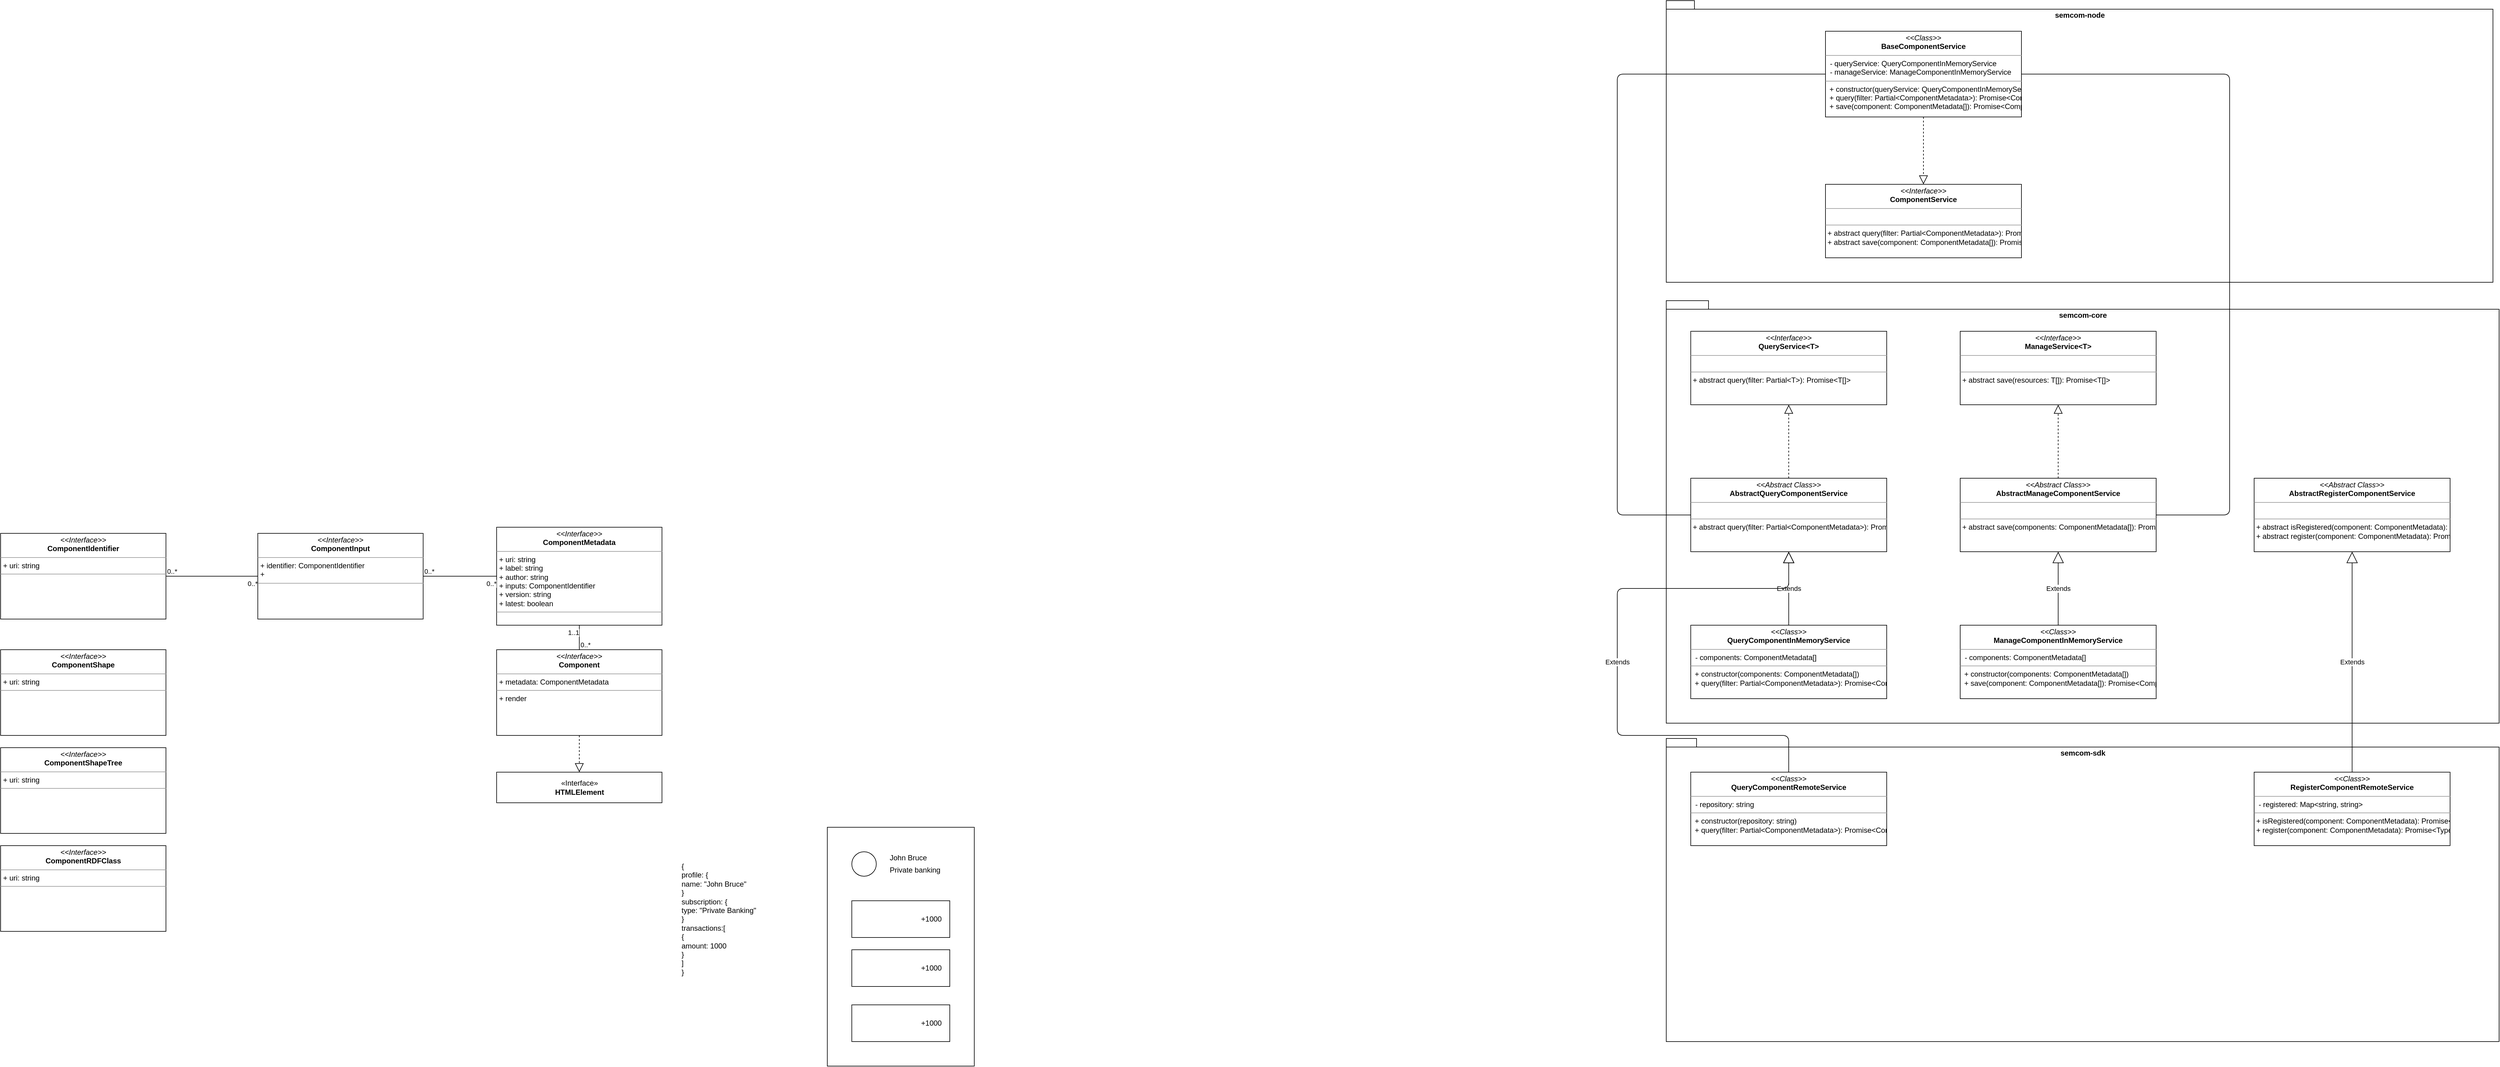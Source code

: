 <mxfile version="14.2.4" type="embed">
    <diagram id="BmUuakXQ_GV8tHtZ7MqW" name="Page-1">
        <mxGraphModel dx="3913" dy="3135" grid="1" gridSize="10" guides="1" tooltips="1" connect="1" arrows="1" fold="1" page="1" pageScale="1" pageWidth="827" pageHeight="1169" math="0" shadow="0">
            <root>
                <mxCell id="0"/>
                <mxCell id="1" parent="0"/>
                <mxCell id="115" value="semcom-node" style="shape=folder;fontStyle=1;spacingTop=10;tabWidth=40;tabHeight=14;tabPosition=left;html=1;verticalAlign=top;" parent="1" vertex="1">
                    <mxGeometry x="1920" y="-620" width="1350" height="460" as="geometry"/>
                </mxCell>
                <mxCell id="101" value="semcom-core" style="shape=folder;fontStyle=1;spacingTop=10;tabWidth=40;tabHeight=14;tabPosition=left;html=1;verticalAlign=top;" parent="1" vertex="1">
                    <mxGeometry x="1920" y="-130" width="1360" height="690" as="geometry"/>
                </mxCell>
                <mxCell id="11" value="&lt;p style=&quot;margin: 0px ; margin-top: 4px ; text-align: center&quot;&gt;&lt;i&gt;&amp;lt;&amp;lt;Interface&amp;gt;&amp;gt;&lt;/i&gt;&lt;br&gt;&lt;b&gt;ComponentMetadata&lt;/b&gt;&lt;/p&gt;&lt;hr size=&quot;1&quot;&gt;&lt;p style=&quot;margin: 0px ; margin-left: 4px&quot;&gt;+ uri: string&lt;/p&gt;&lt;p style=&quot;margin: 0px ; margin-left: 4px&quot;&gt;+ label: string&lt;/p&gt;&lt;p style=&quot;margin: 0px ; margin-left: 4px&quot;&gt;+ author: string&lt;/p&gt;&lt;p style=&quot;margin: 0px ; margin-left: 4px&quot;&gt;+ inputs: ComponentIdentifier&lt;/p&gt;&lt;p style=&quot;margin: 0px ; margin-left: 4px&quot;&gt;+ version: string&lt;br&gt;&lt;/p&gt;&lt;p style=&quot;margin: 0px ; margin-left: 4px&quot;&gt;+ latest: boolean&lt;br&gt;&lt;/p&gt;&lt;hr size=&quot;1&quot;&gt;&lt;p style=&quot;margin: 0px ; margin-left: 4px&quot;&gt;&lt;br&gt;&lt;/p&gt;" style="verticalAlign=top;align=left;overflow=fill;fontSize=12;fontFamily=Helvetica;html=1;" parent="1" vertex="1">
                    <mxGeometry x="10" y="240" width="270" height="160" as="geometry"/>
                </mxCell>
                <mxCell id="14" value="&lt;p style=&quot;margin: 0px ; margin-top: 4px ; text-align: center&quot;&gt;&lt;i&gt;&amp;lt;&amp;lt;Interface&amp;gt;&amp;gt;&lt;/i&gt;&lt;br&gt;&lt;b&gt;Component&lt;/b&gt;&lt;/p&gt;&lt;hr size=&quot;1&quot;&gt;&lt;p style=&quot;margin: 0px ; margin-left: 4px&quot;&gt;+ metadata: ComponentMetadata&lt;/p&gt;&lt;hr size=&quot;1&quot;&gt;&lt;p style=&quot;margin: 0px ; margin-left: 4px&quot;&gt;+ render&lt;/p&gt;" style="verticalAlign=top;align=left;overflow=fill;fontSize=12;fontFamily=Helvetica;html=1;" parent="1" vertex="1">
                    <mxGeometry x="10" y="440" width="270" height="140" as="geometry"/>
                </mxCell>
                <mxCell id="15" value="" style="endArrow=none;html=1;edgeStyle=orthogonalEdgeStyle;exitX=0.5;exitY=0;exitDx=0;exitDy=0;entryX=0.5;entryY=1;entryDx=0;entryDy=0;" parent="1" source="14" target="11" edge="1">
                    <mxGeometry relative="1" as="geometry">
                        <mxPoint x="330" y="350" as="sourcePoint"/>
                        <mxPoint x="490" y="350" as="targetPoint"/>
                    </mxGeometry>
                </mxCell>
                <mxCell id="16" value="0..*" style="edgeLabel;resizable=0;html=1;align=left;verticalAlign=bottom;" parent="15" connectable="0" vertex="1">
                    <mxGeometry x="-1" relative="1" as="geometry"/>
                </mxCell>
                <mxCell id="17" value="1..1" style="edgeLabel;resizable=0;html=1;align=right;verticalAlign=bottom;" parent="15" connectable="0" vertex="1">
                    <mxGeometry x="1" relative="1" as="geometry">
                        <mxPoint y="20" as="offset"/>
                    </mxGeometry>
                </mxCell>
                <mxCell id="20" value="&lt;p style=&quot;margin: 0px ; margin-top: 4px ; text-align: center&quot;&gt;&lt;i&gt;&amp;lt;&amp;lt;Interface&amp;gt;&amp;gt;&lt;/i&gt;&lt;br&gt;&lt;b&gt;ComponentIdentifier&lt;/b&gt;&lt;/p&gt;&lt;hr size=&quot;1&quot;&gt;&lt;p style=&quot;margin: 0px ; margin-left: 4px&quot;&gt;+ uri: string&lt;/p&gt;&lt;hr size=&quot;1&quot;&gt;&lt;p style=&quot;margin: 0px ; margin-left: 4px&quot;&gt;&lt;br&gt;&lt;/p&gt;" style="verticalAlign=top;align=left;overflow=fill;fontSize=12;fontFamily=Helvetica;html=1;" parent="1" vertex="1">
                    <mxGeometry x="-800" y="250" width="270" height="140" as="geometry"/>
                </mxCell>
                <mxCell id="22" value="&lt;p style=&quot;margin: 0px ; margin-top: 4px ; text-align: center&quot;&gt;&lt;i&gt;&amp;lt;&amp;lt;Interface&amp;gt;&amp;gt;&lt;/i&gt;&lt;br&gt;&lt;b&gt;ComponentShape&lt;/b&gt;&lt;/p&gt;&lt;hr size=&quot;1&quot;&gt;&lt;p style=&quot;margin: 0px ; margin-left: 4px&quot;&gt;+ uri: string&lt;/p&gt;&lt;hr size=&quot;1&quot;&gt;&lt;p style=&quot;margin: 0px ; margin-left: 4px&quot;&gt;&lt;br&gt;&lt;/p&gt;" style="verticalAlign=top;align=left;overflow=fill;fontSize=12;fontFamily=Helvetica;html=1;" parent="1" vertex="1">
                    <mxGeometry x="-800" y="440" width="270" height="140" as="geometry"/>
                </mxCell>
                <mxCell id="23" value="&lt;p style=&quot;margin: 0px ; margin-top: 4px ; text-align: center&quot;&gt;&lt;i&gt;&amp;lt;&amp;lt;Interface&amp;gt;&amp;gt;&lt;/i&gt;&lt;br&gt;&lt;b&gt;ComponentShapeTree&lt;/b&gt;&lt;/p&gt;&lt;hr size=&quot;1&quot;&gt;&lt;p style=&quot;margin: 0px ; margin-left: 4px&quot;&gt;+ uri: string&lt;/p&gt;&lt;hr size=&quot;1&quot;&gt;&lt;p style=&quot;margin: 0px ; margin-left: 4px&quot;&gt;&lt;br&gt;&lt;/p&gt;" style="verticalAlign=top;align=left;overflow=fill;fontSize=12;fontFamily=Helvetica;html=1;" parent="1" vertex="1">
                    <mxGeometry x="-800" y="600" width="270" height="140" as="geometry"/>
                </mxCell>
                <mxCell id="24" value="&lt;p style=&quot;margin: 0px ; margin-top: 4px ; text-align: center&quot;&gt;&lt;i&gt;&amp;lt;&amp;lt;Interface&amp;gt;&amp;gt;&lt;/i&gt;&lt;br&gt;&lt;b&gt;ComponentRDFClass&lt;/b&gt;&lt;/p&gt;&lt;hr size=&quot;1&quot;&gt;&lt;p style=&quot;margin: 0px ; margin-left: 4px&quot;&gt;+ uri: string&lt;/p&gt;&lt;hr size=&quot;1&quot;&gt;&lt;p style=&quot;margin: 0px ; margin-left: 4px&quot;&gt;&lt;br&gt;&lt;/p&gt;" style="verticalAlign=top;align=left;overflow=fill;fontSize=12;fontFamily=Helvetica;html=1;" parent="1" vertex="1">
                    <mxGeometry x="-800" y="760" width="270" height="140" as="geometry"/>
                </mxCell>
                <mxCell id="25" value="" style="endArrow=none;html=1;edgeStyle=orthogonalEdgeStyle;exitX=1;exitY=0.5;exitDx=0;exitDy=0;entryX=0;entryY=0.5;entryDx=0;entryDy=0;" parent="1" source="20" target="28" edge="1">
                    <mxGeometry relative="1" as="geometry">
                        <mxPoint x="-40" y="310" as="sourcePoint"/>
                        <mxPoint x="-320" y="290" as="targetPoint"/>
                    </mxGeometry>
                </mxCell>
                <mxCell id="26" value="0..*" style="edgeLabel;resizable=0;html=1;align=left;verticalAlign=bottom;" parent="25" connectable="0" vertex="1">
                    <mxGeometry x="-1" relative="1" as="geometry"/>
                </mxCell>
                <mxCell id="27" value="0..*" style="edgeLabel;resizable=0;html=1;align=right;verticalAlign=bottom;" parent="25" connectable="0" vertex="1">
                    <mxGeometry x="1" relative="1" as="geometry">
                        <mxPoint y="20" as="offset"/>
                    </mxGeometry>
                </mxCell>
                <mxCell id="28" value="&lt;p style=&quot;margin: 0px ; margin-top: 4px ; text-align: center&quot;&gt;&lt;i&gt;&amp;lt;&amp;lt;Interface&amp;gt;&amp;gt;&lt;/i&gt;&lt;br&gt;&lt;b&gt;ComponentInput&lt;/b&gt;&lt;/p&gt;&lt;hr size=&quot;1&quot;&gt;&lt;p style=&quot;margin: 0px ; margin-left: 4px&quot;&gt;+ identifier: ComponentIdentifier&lt;/p&gt;&lt;p style=&quot;margin: 0px ; margin-left: 4px&quot;&gt;+&amp;nbsp;&lt;/p&gt;&lt;hr size=&quot;1&quot;&gt;&lt;p style=&quot;margin: 0px ; margin-left: 4px&quot;&gt;&lt;br&gt;&lt;/p&gt;" style="verticalAlign=top;align=left;overflow=fill;fontSize=12;fontFamily=Helvetica;html=1;" parent="1" vertex="1">
                    <mxGeometry x="-380" y="250" width="270" height="140" as="geometry"/>
                </mxCell>
                <mxCell id="29" value="" style="rounded=0;whiteSpace=wrap;html=1;" parent="1" vertex="1">
                    <mxGeometry x="550" y="730" width="240" height="390" as="geometry"/>
                </mxCell>
                <mxCell id="30" value="" style="ellipse;whiteSpace=wrap;html=1;aspect=fixed;" parent="1" vertex="1">
                    <mxGeometry x="590" y="770" width="40" height="40" as="geometry"/>
                </mxCell>
                <mxCell id="31" value="John Bruce" style="text;html=1;strokeColor=none;fillColor=none;align=left;verticalAlign=middle;whiteSpace=wrap;rounded=0;" parent="1" vertex="1">
                    <mxGeometry x="650" y="770" width="110" height="20" as="geometry"/>
                </mxCell>
                <mxCell id="32" value="Private banking" style="text;html=1;strokeColor=none;fillColor=none;align=left;verticalAlign=middle;whiteSpace=wrap;rounded=0;" parent="1" vertex="1">
                    <mxGeometry x="650" y="790" width="110" height="20" as="geometry"/>
                </mxCell>
                <mxCell id="33" value="" style="rounded=0;whiteSpace=wrap;html=1;align=left;" parent="1" vertex="1">
                    <mxGeometry x="590" y="850" width="160" height="60" as="geometry"/>
                </mxCell>
                <mxCell id="35" value="" style="rounded=0;whiteSpace=wrap;html=1;align=left;" parent="1" vertex="1">
                    <mxGeometry x="590" y="930" width="160" height="60" as="geometry"/>
                </mxCell>
                <mxCell id="36" value="" style="rounded=0;whiteSpace=wrap;html=1;align=left;" parent="1" vertex="1">
                    <mxGeometry x="590" y="1020" width="160" height="60" as="geometry"/>
                </mxCell>
                <mxCell id="37" value="+1000" style="text;html=1;strokeColor=none;fillColor=none;align=center;verticalAlign=middle;whiteSpace=wrap;rounded=0;" parent="1" vertex="1">
                    <mxGeometry x="700" y="870" width="40" height="20" as="geometry"/>
                </mxCell>
                <mxCell id="38" value="+1000" style="text;html=1;strokeColor=none;fillColor=none;align=center;verticalAlign=middle;whiteSpace=wrap;rounded=0;" parent="1" vertex="1">
                    <mxGeometry x="700" y="950" width="40" height="20" as="geometry"/>
                </mxCell>
                <mxCell id="39" value="+1000" style="text;html=1;strokeColor=none;fillColor=none;align=center;verticalAlign=middle;whiteSpace=wrap;rounded=0;" parent="1" vertex="1">
                    <mxGeometry x="700" y="1040" width="40" height="20" as="geometry"/>
                </mxCell>
                <mxCell id="40" value="{&lt;br&gt;profile: {&lt;br&gt;name: &quot;John Bruce&quot;&lt;br&gt;}&lt;br&gt;subscription: {&lt;br&gt;type: &quot;Private Banking&quot;&lt;br&gt;}&lt;br&gt;transactions:[&lt;br&gt;{&lt;br&gt;amount: 1000&lt;br&gt;}&lt;br&gt;]&lt;br&gt;}&lt;br&gt;&lt;br&gt;" style="text;html=1;strokeColor=none;fillColor=none;align=left;verticalAlign=top;whiteSpace=wrap;rounded=0;" parent="1" vertex="1">
                    <mxGeometry x="310" y="780" width="170" height="210" as="geometry"/>
                </mxCell>
                <mxCell id="41" value="&lt;p style=&quot;margin: 0px ; margin-top: 4px ; text-align: center&quot;&gt;&lt;i&gt;&amp;lt;&amp;lt;Interface&amp;gt;&amp;gt;&lt;/i&gt;&lt;br&gt;&lt;b&gt;ComponentService&lt;/b&gt;&lt;/p&gt;&lt;hr size=&quot;1&quot;&gt;&lt;p style=&quot;margin: 0px ; margin-left: 4px&quot;&gt;&lt;br&gt;&lt;/p&gt;&lt;hr size=&quot;1&quot;&gt;&amp;nbsp;+ abstract query(filter: Partial&amp;lt;ComponentMetadata&amp;gt;): Promise&amp;lt;ComponentMetadata[]&amp;gt;&lt;br&gt;&amp;nbsp;+ abstract save(component: ComponentMetadata[]): Promise&amp;lt;ComponentMetadata[]&amp;gt;" style="verticalAlign=top;align=left;overflow=fill;fontSize=12;fontFamily=Helvetica;html=1;" parent="1" vertex="1">
                    <mxGeometry x="2180" y="-320" width="320" height="120" as="geometry"/>
                </mxCell>
                <mxCell id="54" value="" style="endArrow=none;html=1;edgeStyle=orthogonalEdgeStyle;exitX=1;exitY=0.5;exitDx=0;exitDy=0;entryX=0;entryY=0.5;entryDx=0;entryDy=0;" parent="1" source="28" target="11" edge="1">
                    <mxGeometry relative="1" as="geometry">
                        <mxPoint x="-520" y="320" as="sourcePoint"/>
                        <mxPoint x="-370" y="320" as="targetPoint"/>
                    </mxGeometry>
                </mxCell>
                <mxCell id="55" value="0..*" style="edgeLabel;resizable=0;html=1;align=left;verticalAlign=bottom;" parent="54" connectable="0" vertex="1">
                    <mxGeometry x="-1" relative="1" as="geometry"/>
                </mxCell>
                <mxCell id="56" value="0..*" style="edgeLabel;resizable=0;html=1;align=right;verticalAlign=bottom;" parent="54" connectable="0" vertex="1">
                    <mxGeometry x="1" relative="1" as="geometry">
                        <mxPoint y="20" as="offset"/>
                    </mxGeometry>
                </mxCell>
                <mxCell id="57" value="«Interface»&lt;br&gt;&lt;b&gt;HTMLElement&lt;/b&gt;" style="html=1;" parent="1" vertex="1">
                    <mxGeometry x="10" y="640" width="270" height="50" as="geometry"/>
                </mxCell>
                <mxCell id="58" value="" style="endArrow=block;dashed=1;endFill=0;endSize=12;html=1;entryX=0.5;entryY=0;entryDx=0;entryDy=0;exitX=0.5;exitY=1;exitDx=0;exitDy=0;" parent="1" source="14" target="57" edge="1">
                    <mxGeometry width="160" relative="1" as="geometry">
                        <mxPoint y="580" as="sourcePoint"/>
                        <mxPoint x="150" y="600" as="targetPoint"/>
                    </mxGeometry>
                </mxCell>
                <mxCell id="84" value="&lt;p style=&quot;margin: 0px ; margin-top: 4px ; text-align: center&quot;&gt;&lt;i&gt;&amp;lt;&amp;lt;Class&amp;gt;&amp;gt;&lt;/i&gt;&lt;br&gt;&lt;b&gt;BaseComponentService&lt;/b&gt;&lt;/p&gt;&lt;hr size=&quot;1&quot;&gt;&lt;p style=&quot;margin: 0px ; margin-left: 4px&quot;&gt;&lt;span&gt;&amp;nbsp;- queryService: QueryComponentInMemoryService&lt;/span&gt;&lt;br&gt;&lt;/p&gt;&lt;p style=&quot;margin: 0px ; margin-left: 4px&quot;&gt;&amp;nbsp;- manageService: ManageComponentInMemoryService&lt;/p&gt;&lt;hr size=&quot;1&quot;&gt;&amp;nbsp; + constructor(&lt;span&gt;queryService: QueryComponentInMemoryService,&amp;nbsp;&lt;/span&gt;&lt;span&gt;manageService: ManageComponentInMemoryService)&lt;/span&gt;&lt;span&gt;&lt;br&gt;&lt;/span&gt;&amp;nbsp; + query(filter: Partial&amp;lt;ComponentMetadata&amp;gt;): Promise&amp;lt;ComponentMetadata[]&amp;gt;&lt;br&gt;&amp;nbsp; + save(component: ComponentMetadata[]): Promise&amp;lt;ComponentMetadata[]&amp;gt;" style="verticalAlign=top;align=left;overflow=fill;fontSize=12;fontFamily=Helvetica;html=1;" parent="1" vertex="1">
                    <mxGeometry x="2180" y="-570" width="320" height="140" as="geometry"/>
                </mxCell>
                <mxCell id="94" value="&lt;p style=&quot;margin: 0px ; margin-top: 4px ; text-align: center&quot;&gt;&lt;i&gt;&amp;lt;&amp;lt;Interface&amp;gt;&amp;gt;&lt;/i&gt;&lt;br&gt;&lt;b&gt;QueryService&amp;lt;T&amp;gt;&lt;/b&gt;&lt;/p&gt;&lt;hr size=&quot;1&quot;&gt;&lt;p style=&quot;margin: 0px ; margin-left: 4px&quot;&gt;&lt;br&gt;&lt;/p&gt;&lt;hr size=&quot;1&quot;&gt;&amp;nbsp;+ abstract query(filter: Partial&amp;lt;T&amp;gt;): Promise&amp;lt;T[]&amp;gt;" style="verticalAlign=top;align=left;overflow=fill;fontSize=12;fontFamily=Helvetica;html=1;" parent="1" vertex="1">
                    <mxGeometry x="1960" y="-80" width="320" height="120" as="geometry"/>
                </mxCell>
                <mxCell id="96" value="&lt;p style=&quot;margin: 0px ; margin-top: 4px ; text-align: center&quot;&gt;&lt;i&gt;&amp;lt;&amp;lt;Abstract Class&amp;gt;&amp;gt;&lt;/i&gt;&lt;br&gt;&lt;b&gt;AbstractQueryComponentService&lt;/b&gt;&lt;/p&gt;&lt;hr size=&quot;1&quot;&gt;&lt;p style=&quot;margin: 0px ; margin-left: 4px&quot;&gt;&lt;br&gt;&lt;/p&gt;&lt;hr size=&quot;1&quot;&gt;&amp;nbsp;+ abstract query(filter: Partial&amp;lt;ComponentMetadata&amp;gt;): Promise&amp;lt;ComponentMetadata[]&amp;gt;" style="verticalAlign=top;align=left;overflow=fill;fontSize=12;fontFamily=Helvetica;html=1;" parent="1" vertex="1">
                    <mxGeometry x="1960" y="160" width="320" height="120" as="geometry"/>
                </mxCell>
                <mxCell id="98" value="&lt;p style=&quot;margin: 0px ; margin-top: 4px ; text-align: center&quot;&gt;&lt;i&gt;&amp;lt;&amp;lt;Class&amp;gt;&amp;gt;&lt;/i&gt;&lt;br&gt;&lt;b&gt;QueryComponentInMemoryService&lt;/b&gt;&lt;/p&gt;&lt;hr size=&quot;1&quot;&gt;&lt;p style=&quot;margin: 0px ; margin-left: 4px&quot;&gt;&amp;nbsp;- components: ComponentMetadata[]&lt;/p&gt;&lt;hr size=&quot;1&quot;&gt;&amp;nbsp; + constructor(components: ComponentMetadata[])&lt;br&gt;&amp;nbsp; + query(filter: Partial&amp;lt;ComponentMetadata&amp;gt;): Promise&amp;lt;ComponentMetadata[]&amp;gt;" style="verticalAlign=top;align=left;overflow=fill;fontSize=12;fontFamily=Helvetica;html=1;" parent="1" vertex="1">
                    <mxGeometry x="1960" y="400" width="320" height="120" as="geometry"/>
                </mxCell>
                <mxCell id="99" value="" style="endArrow=block;dashed=1;endFill=0;endSize=12;html=1;exitX=0.5;exitY=0;exitDx=0;exitDy=0;entryX=0.5;entryY=1;entryDx=0;entryDy=0;" parent="1" source="96" target="94" edge="1">
                    <mxGeometry width="160" relative="1" as="geometry">
                        <mxPoint x="1510" y="230" as="sourcePoint"/>
                        <mxPoint x="1970" y="230" as="targetPoint"/>
                        <Array as="points">
                            <mxPoint x="2120" y="120"/>
                        </Array>
                    </mxGeometry>
                </mxCell>
                <mxCell id="103" value="Extends" style="endArrow=block;endSize=16;endFill=0;html=1;entryX=0.5;entryY=1;entryDx=0;entryDy=0;exitX=0.5;exitY=0;exitDx=0;exitDy=0;" parent="1" source="98" target="96" edge="1">
                    <mxGeometry width="160" relative="1" as="geometry">
                        <mxPoint x="1980.0" y="440" as="sourcePoint"/>
                        <mxPoint x="1980.0" y="320.0" as="targetPoint"/>
                    </mxGeometry>
                </mxCell>
                <mxCell id="104" value="&lt;p style=&quot;margin: 0px ; margin-top: 4px ; text-align: center&quot;&gt;&lt;i&gt;&amp;lt;&amp;lt;Interface&amp;gt;&amp;gt;&lt;/i&gt;&lt;br&gt;&lt;b&gt;ManageService&amp;lt;T&amp;gt;&lt;/b&gt;&lt;/p&gt;&lt;hr size=&quot;1&quot;&gt;&lt;p style=&quot;margin: 0px ; margin-left: 4px&quot;&gt;&lt;br&gt;&lt;/p&gt;&lt;hr size=&quot;1&quot;&gt;&amp;nbsp;+ abstract save(resources: T[]): Promise&amp;lt;T[]&amp;gt;" style="verticalAlign=top;align=left;overflow=fill;fontSize=12;fontFamily=Helvetica;html=1;" parent="1" vertex="1">
                    <mxGeometry x="2400" y="-80" width="320" height="120" as="geometry"/>
                </mxCell>
                <mxCell id="105" value="&lt;p style=&quot;margin: 0px ; margin-top: 4px ; text-align: center&quot;&gt;&lt;i&gt;&amp;lt;&amp;lt;Abstract Class&amp;gt;&amp;gt;&lt;/i&gt;&lt;br&gt;&lt;b&gt;AbstractManageComponentService&lt;/b&gt;&lt;/p&gt;&lt;hr size=&quot;1&quot;&gt;&lt;p style=&quot;margin: 0px ; margin-left: 4px&quot;&gt;&lt;br&gt;&lt;/p&gt;&lt;hr size=&quot;1&quot;&gt;&amp;nbsp;+ abstract save(components: ComponentMetadata[]): Promise&amp;lt;ComponentMetadata[]&amp;gt;" style="verticalAlign=top;align=left;overflow=fill;fontSize=12;fontFamily=Helvetica;html=1;" parent="1" vertex="1">
                    <mxGeometry x="2400" y="160" width="320" height="120" as="geometry"/>
                </mxCell>
                <mxCell id="106" value="&lt;p style=&quot;margin: 0px ; margin-top: 4px ; text-align: center&quot;&gt;&lt;i&gt;&amp;lt;&amp;lt;Class&amp;gt;&amp;gt;&lt;/i&gt;&lt;br&gt;&lt;b&gt;ManageComponentInMemoryService&lt;/b&gt;&lt;/p&gt;&lt;hr size=&quot;1&quot;&gt;&lt;p style=&quot;margin: 0px ; margin-left: 4px&quot;&gt;&amp;nbsp;- components: ComponentMetadata[]&lt;/p&gt;&lt;hr size=&quot;1&quot;&gt;&amp;nbsp; + constructor(components: ComponentMetadata[])&lt;br&gt;&amp;nbsp; + save(component: ComponentMetadata[]): Promise&amp;lt;ComponentMetadata[]&amp;gt;" style="verticalAlign=top;align=left;overflow=fill;fontSize=12;fontFamily=Helvetica;html=1;" parent="1" vertex="1">
                    <mxGeometry x="2400" y="400" width="320" height="120" as="geometry"/>
                </mxCell>
                <mxCell id="107" value="Extends" style="endArrow=block;endSize=16;endFill=0;html=1;entryX=0.5;entryY=1;entryDx=0;entryDy=0;exitX=0.5;exitY=0;exitDx=0;exitDy=0;" parent="1" source="106" target="105" edge="1">
                    <mxGeometry width="160" relative="1" as="geometry">
                        <mxPoint x="2420.0" y="440" as="sourcePoint"/>
                        <mxPoint x="2420.0" y="320.0" as="targetPoint"/>
                    </mxGeometry>
                </mxCell>
                <mxCell id="108" value="" style="endArrow=block;dashed=1;endFill=0;endSize=12;html=1;entryX=0.5;entryY=1;entryDx=0;entryDy=0;exitX=0.5;exitY=0;exitDx=0;exitDy=0;" parent="1" source="105" target="104" edge="1">
                    <mxGeometry width="160" relative="1" as="geometry">
                        <mxPoint x="2290" y="200" as="sourcePoint"/>
                        <mxPoint x="2450" y="200" as="targetPoint"/>
                    </mxGeometry>
                </mxCell>
                <mxCell id="111" value="" style="endArrow=none;html=1;edgeStyle=orthogonalEdgeStyle;exitX=1;exitY=0.5;exitDx=0;exitDy=0;entryX=1;entryY=0.5;entryDx=0;entryDy=0;" parent="1" source="84" target="105" edge="1">
                    <mxGeometry relative="1" as="geometry">
                        <mxPoint x="2610" y="-340" as="sourcePoint"/>
                        <mxPoint x="2830" y="220" as="targetPoint"/>
                        <Array as="points">
                            <mxPoint x="2840" y="-500"/>
                            <mxPoint x="2840" y="220"/>
                        </Array>
                    </mxGeometry>
                </mxCell>
                <mxCell id="112" value="" style="endArrow=none;html=1;edgeStyle=orthogonalEdgeStyle;exitX=0;exitY=0.5;exitDx=0;exitDy=0;entryX=0;entryY=0.5;entryDx=0;entryDy=0;" parent="1" source="84" target="96" edge="1">
                    <mxGeometry relative="1" as="geometry">
                        <mxPoint x="2450" y="-270" as="sourcePoint"/>
                        <mxPoint x="2610" y="-270" as="targetPoint"/>
                        <Array as="points">
                            <mxPoint x="1840" y="-500"/>
                            <mxPoint x="1840" y="220"/>
                        </Array>
                    </mxGeometry>
                </mxCell>
                <mxCell id="117" value="" style="endArrow=block;dashed=1;endFill=0;endSize=12;html=1;entryX=0.5;entryY=0;entryDx=0;entryDy=0;exitX=0.5;exitY=1;exitDx=0;exitDy=0;" parent="1" source="84" target="41" edge="1">
                    <mxGeometry width="160" relative="1" as="geometry">
                        <mxPoint x="2570" y="170" as="sourcePoint"/>
                        <mxPoint x="2570" y="50" as="targetPoint"/>
                    </mxGeometry>
                </mxCell>
                <mxCell id="118" value="semcom-sdk" style="shape=folder;fontStyle=1;spacingTop=10;tabWidth=40;tabHeight=14;tabPosition=left;html=1;verticalAlign=top;" parent="1" vertex="1">
                    <mxGeometry x="1920" y="585" width="1360" height="495" as="geometry"/>
                </mxCell>
                <mxCell id="120" value="&lt;p style=&quot;margin: 0px ; margin-top: 4px ; text-align: center&quot;&gt;&lt;i&gt;&amp;lt;&amp;lt;Class&amp;gt;&amp;gt;&lt;/i&gt;&lt;br&gt;&lt;b&gt;QueryComponentRemoteService&lt;/b&gt;&lt;/p&gt;&lt;hr size=&quot;1&quot;&gt;&lt;p style=&quot;margin: 0px ; margin-left: 4px&quot;&gt;&amp;nbsp;- repository: string&lt;/p&gt;&lt;hr size=&quot;1&quot;&gt;&amp;nbsp; + constructor(repository: string)&lt;br&gt;&amp;nbsp; + query(filter: Partial&amp;lt;ComponentMetadata&amp;gt;): Promise&amp;lt;ComponentMetadata[]&amp;gt;" style="verticalAlign=top;align=left;overflow=fill;fontSize=12;fontFamily=Helvetica;html=1;" parent="1" vertex="1">
                    <mxGeometry x="1960" y="640" width="320" height="120" as="geometry"/>
                </mxCell>
                <mxCell id="121" value="Extends" style="endArrow=block;endSize=16;endFill=0;html=1;entryX=0.5;entryY=1;entryDx=0;entryDy=0;exitX=0.5;exitY=0;exitDx=0;exitDy=0;" parent="1" source="120" target="96" edge="1">
                    <mxGeometry width="160" relative="1" as="geometry">
                        <mxPoint x="2370" y="740" as="sourcePoint"/>
                        <mxPoint x="2370" y="620" as="targetPoint"/>
                        <Array as="points">
                            <mxPoint x="2120" y="580"/>
                            <mxPoint x="1840" y="580"/>
                            <mxPoint x="1840" y="340"/>
                            <mxPoint x="2120" y="340"/>
                        </Array>
                    </mxGeometry>
                </mxCell>
                <mxCell id="122" value="&lt;p style=&quot;margin: 0px ; margin-top: 4px ; text-align: center&quot;&gt;&lt;i&gt;&amp;lt;&amp;lt;Abstract Class&amp;gt;&amp;gt;&lt;/i&gt;&lt;br&gt;&lt;b&gt;AbstractRegisterComponentService&lt;/b&gt;&lt;/p&gt;&lt;hr size=&quot;1&quot;&gt;&lt;p style=&quot;margin: 0px ; margin-left: 4px&quot;&gt;&lt;br&gt;&lt;/p&gt;&lt;hr size=&quot;1&quot;&gt;&amp;nbsp;+ abstract isRegistered(component: ComponentMetadata): Promise&amp;lt;boolean&amp;gt;&lt;br&gt;&amp;nbsp;+ abstract register(component: ComponentMetadata): Promise&amp;lt;Type&amp;gt;" style="verticalAlign=top;align=left;overflow=fill;fontSize=12;fontFamily=Helvetica;html=1;" vertex="1" parent="1">
                    <mxGeometry x="2880" y="160" width="320" height="120" as="geometry"/>
                </mxCell>
                <mxCell id="123" value="&lt;p style=&quot;margin: 0px ; margin-top: 4px ; text-align: center&quot;&gt;&lt;i&gt;&amp;lt;&amp;lt;Class&amp;gt;&amp;gt;&lt;/i&gt;&lt;br&gt;&lt;b&gt;RegisterComponentRemoteService&lt;/b&gt;&lt;/p&gt;&lt;hr size=&quot;1&quot;&gt;&lt;p style=&quot;margin: 0px ; margin-left: 4px&quot;&gt;&amp;nbsp;- registered: Map&amp;lt;string, string&amp;gt;&lt;/p&gt;&lt;hr size=&quot;1&quot;&gt;&amp;nbsp;+ isRegistered(component: ComponentMetadata): Promise&amp;lt;boolean&amp;gt;&lt;br&gt;&amp;nbsp;+ register(component: ComponentMetadata): Promise&amp;lt;Type extends Component&amp;gt;" style="verticalAlign=top;align=left;overflow=fill;fontSize=12;fontFamily=Helvetica;html=1;" vertex="1" parent="1">
                    <mxGeometry x="2880" y="640" width="320" height="120" as="geometry"/>
                </mxCell>
                <mxCell id="124" value="Extends" style="endArrow=block;endSize=16;endFill=0;html=1;entryX=0.5;entryY=1;entryDx=0;entryDy=0;exitX=0.5;exitY=0;exitDx=0;exitDy=0;" edge="1" parent="1" source="123" target="122">
                    <mxGeometry width="160" relative="1" as="geometry">
                        <mxPoint x="2570" y="410" as="sourcePoint"/>
                        <mxPoint x="2570" y="290" as="targetPoint"/>
                    </mxGeometry>
                </mxCell>
            </root>
        </mxGraphModel>
    </diagram>
</mxfile>
